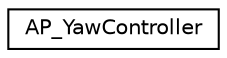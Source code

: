 digraph "Graphical Class Hierarchy"
{
 // INTERACTIVE_SVG=YES
  edge [fontname="Helvetica",fontsize="10",labelfontname="Helvetica",labelfontsize="10"];
  node [fontname="Helvetica",fontsize="10",shape=record];
  rankdir="LR";
  Node1 [label="AP_YawController",height=0.2,width=0.4,color="black", fillcolor="white", style="filled",URL="$classAP__YawController.html"];
}
